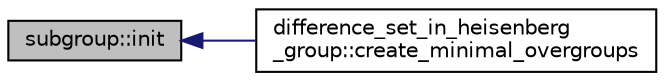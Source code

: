 digraph "subgroup::init"
{
  edge [fontname="Helvetica",fontsize="10",labelfontname="Helvetica",labelfontsize="10"];
  node [fontname="Helvetica",fontsize="10",shape=record];
  rankdir="LR";
  Node15 [label="subgroup::init",height=0.2,width=0.4,color="black", fillcolor="grey75", style="filled", fontcolor="black"];
  Node15 -> Node16 [dir="back",color="midnightblue",fontsize="10",style="solid",fontname="Helvetica"];
  Node16 [label="difference_set_in_heisenberg\l_group::create_minimal_overgroups",height=0.2,width=0.4,color="black", fillcolor="white", style="filled",URL="$de/d8a/classdifference__set__in__heisenberg__group.html#a9bde5ad5da3ebaebf98fbfd3e8110b79"];
}

